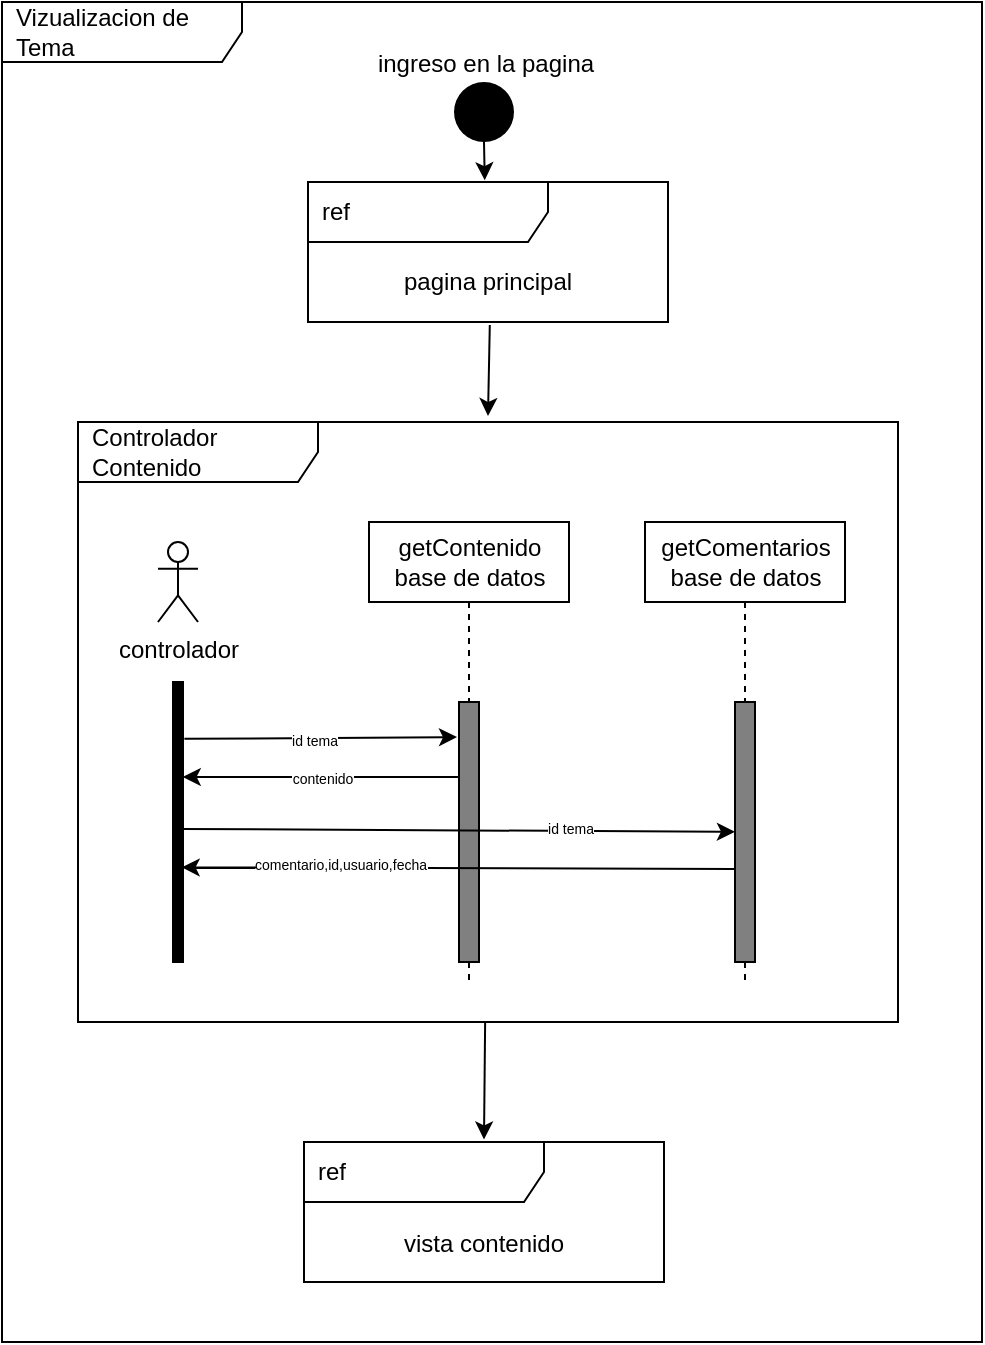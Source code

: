 <mxfile>
    <diagram id="Z2aBhnnyJSMS4t_cNg9V" name="Page-1">
        <mxGraphModel dx="1067" dy="787" grid="1" gridSize="10" guides="1" tooltips="1" connect="1" arrows="1" fold="1" page="1" pageScale="1" pageWidth="850" pageHeight="1100" math="0" shadow="0">
            <root>
                <mxCell id="0"/>
                <mxCell id="1" parent="0"/>
                <mxCell id="2" value="Vizualizacion de Tema" style="shape=umlFrame;whiteSpace=wrap;html=1;width=120;height=30;boundedLbl=1;verticalAlign=middle;align=left;spacingLeft=5;fillColor=default;" parent="1" vertex="1">
                    <mxGeometry x="182" y="90" width="490" height="670" as="geometry"/>
                </mxCell>
                <mxCell id="4" value="Controlador Contenido" style="shape=umlFrame;whiteSpace=wrap;html=1;width=120;height=30;boundedLbl=1;verticalAlign=middle;align=left;spacingLeft=5;" parent="1" vertex="1">
                    <mxGeometry x="220" y="300" width="410" height="300" as="geometry"/>
                </mxCell>
                <mxCell id="10" value="vista contenido" style="text;html=1;strokeColor=none;fillColor=none;align=center;verticalAlign=middle;whiteSpace=wrap;rounded=0;" parent="1" vertex="1">
                    <mxGeometry x="343" y="696" width="160" height="30" as="geometry"/>
                </mxCell>
                <mxCell id="37" style="edgeStyle=none;html=1;exitX=0.5;exitY=1;exitDx=0;exitDy=0;entryX=0.491;entryY=-0.013;entryDx=0;entryDy=0;entryPerimeter=0;" parent="1" source="38" target="39" edge="1">
                    <mxGeometry relative="1" as="geometry"/>
                </mxCell>
                <mxCell id="38" value="" style="ellipse;strokeColor=none;fillColor=#000000;fontColor=#FFFFFF;" parent="1" vertex="1">
                    <mxGeometry x="408" y="130" width="30" height="30" as="geometry"/>
                </mxCell>
                <mxCell id="39" value="ref" style="shape=umlFrame;whiteSpace=wrap;html=1;width=120;height=30;boundedLbl=1;verticalAlign=middle;align=left;spacingLeft=5;" parent="1" vertex="1">
                    <mxGeometry x="335" y="180" width="180" height="70" as="geometry"/>
                </mxCell>
                <mxCell id="40" value="pagina principal" style="text;html=1;strokeColor=none;fillColor=none;align=center;verticalAlign=middle;whiteSpace=wrap;rounded=0;" parent="1" vertex="1">
                    <mxGeometry x="345" y="215" width="160" height="30" as="geometry"/>
                </mxCell>
                <mxCell id="43" value="" style="endArrow=classic;html=1;exitX=0.505;exitY=1.022;exitDx=0;exitDy=0;exitPerimeter=0;entryX=0.5;entryY=-0.01;entryDx=0;entryDy=0;entryPerimeter=0;" parent="1" source="39" target="4" edge="1">
                    <mxGeometry width="50" height="50" relative="1" as="geometry">
                        <mxPoint x="424.64" y="250.7" as="sourcePoint"/>
                        <mxPoint x="490" y="320" as="targetPoint"/>
                    </mxGeometry>
                </mxCell>
                <mxCell id="50" value="getContenido&lt;br&gt;base de datos" style="shape=umlLifeline;perimeter=lifelinePerimeter;whiteSpace=wrap;html=1;container=1;collapsible=0;recursiveResize=0;outlineConnect=0;" parent="1" vertex="1">
                    <mxGeometry x="365.5" y="350" width="100" height="230" as="geometry"/>
                </mxCell>
                <mxCell id="51" value="" style="html=1;points=[];perimeter=orthogonalPerimeter;fillColor=#808080;" parent="50" vertex="1">
                    <mxGeometry x="45" y="90" width="10" height="130" as="geometry"/>
                </mxCell>
                <mxCell id="54" value="" style="html=1;points=[];perimeter=orthogonalPerimeter;fillColor=strokeColor;" parent="1" vertex="1">
                    <mxGeometry x="267.5" y="430" width="5" height="140" as="geometry"/>
                </mxCell>
                <mxCell id="55" value="controlador" style="shape=umlActor;verticalLabelPosition=bottom;verticalAlign=top;html=1;" parent="1" vertex="1">
                    <mxGeometry x="260" y="360" width="20" height="40" as="geometry"/>
                </mxCell>
                <mxCell id="56" value="getComentarios&lt;br&gt;base de datos" style="shape=umlLifeline;perimeter=lifelinePerimeter;whiteSpace=wrap;html=1;container=1;collapsible=0;recursiveResize=0;outlineConnect=0;" parent="1" vertex="1">
                    <mxGeometry x="503.5" y="350" width="100" height="230" as="geometry"/>
                </mxCell>
                <mxCell id="57" value="" style="html=1;points=[];perimeter=orthogonalPerimeter;fillColor=#808080;" parent="56" vertex="1">
                    <mxGeometry x="45" y="90" width="10" height="130" as="geometry"/>
                </mxCell>
                <mxCell id="58" value="" style="endArrow=classic;html=1;exitX=1.138;exitY=0.203;exitDx=0;exitDy=0;exitPerimeter=0;entryX=-0.1;entryY=0.135;entryDx=0;entryDy=0;entryPerimeter=0;" parent="1" source="54" target="51" edge="1">
                    <mxGeometry width="50" height="50" relative="1" as="geometry">
                        <mxPoint x="250" y="420" as="sourcePoint"/>
                        <mxPoint x="300" y="370" as="targetPoint"/>
                    </mxGeometry>
                </mxCell>
                <mxCell id="62" value="&lt;font style=&quot;font-size: 7px;&quot;&gt;id tema&lt;/font&gt;" style="edgeLabel;html=1;align=center;verticalAlign=middle;resizable=0;points=[];" parent="58" vertex="1" connectable="0">
                    <mxGeometry x="-0.054" relative="1" as="geometry">
                        <mxPoint as="offset"/>
                    </mxGeometry>
                </mxCell>
                <mxCell id="59" value="&lt;font style=&quot;font-size: 7px;&quot;&gt;contenido&lt;/font&gt;" style="endArrow=classic;html=1;entryX=0.977;entryY=0.339;entryDx=0;entryDy=0;entryPerimeter=0;" parent="1" source="51" target="54" edge="1">
                    <mxGeometry width="50" height="50" relative="1" as="geometry">
                        <mxPoint x="250" y="420" as="sourcePoint"/>
                        <mxPoint x="180" y="500" as="targetPoint"/>
                    </mxGeometry>
                </mxCell>
                <mxCell id="60" value="" style="endArrow=classic;html=1;exitX=0.792;exitY=0.525;exitDx=0;exitDy=0;exitPerimeter=0;entryX=-0.005;entryY=0.499;entryDx=0;entryDy=0;entryPerimeter=0;" parent="1" source="54" target="57" edge="1">
                    <mxGeometry width="50" height="50" relative="1" as="geometry">
                        <mxPoint x="250.0" y="540.0" as="sourcePoint"/>
                        <mxPoint x="386.0" y="540.04" as="targetPoint"/>
                    </mxGeometry>
                </mxCell>
                <mxCell id="63" value="id tema" style="edgeLabel;html=1;align=center;verticalAlign=middle;resizable=0;points=[];fontSize=7;" parent="60" vertex="1" connectable="0">
                    <mxGeometry x="-0.311" relative="1" as="geometry">
                        <mxPoint x="99" as="offset"/>
                    </mxGeometry>
                </mxCell>
                <mxCell id="61" value="" style="endArrow=classic;html=1;entryX=0.869;entryY=0.662;entryDx=0;entryDy=0;entryPerimeter=0;exitX=-0.012;exitY=0.642;exitDx=0;exitDy=0;exitPerimeter=0;" parent="1" source="57" target="54" edge="1">
                    <mxGeometry width="50" height="50" relative="1" as="geometry">
                        <mxPoint x="370" y="570" as="sourcePoint"/>
                        <mxPoint x="231.885" y="570" as="targetPoint"/>
                    </mxGeometry>
                </mxCell>
                <mxCell id="65" value="comentario,id,usuario,fecha" style="edgeLabel;html=1;align=center;verticalAlign=middle;resizable=0;points=[];fontSize=7;" parent="61" vertex="1" connectable="0">
                    <mxGeometry x="0.433" y="-1" relative="1" as="geometry">
                        <mxPoint as="offset"/>
                    </mxGeometry>
                </mxCell>
                <mxCell id="66" value="ref" style="shape=umlFrame;whiteSpace=wrap;html=1;width=120;height=30;boundedLbl=1;verticalAlign=middle;align=left;spacingLeft=5;" parent="1" vertex="1">
                    <mxGeometry x="333" y="660" width="180" height="70" as="geometry"/>
                </mxCell>
                <mxCell id="67" value="" style="endArrow=classic;html=1;fontSize=7;entryX=0.5;entryY=-0.018;entryDx=0;entryDy=0;entryPerimeter=0;" parent="1" source="4" target="66" edge="1">
                    <mxGeometry width="50" height="50" relative="1" as="geometry">
                        <mxPoint x="380" y="600" as="sourcePoint"/>
                        <mxPoint x="430" y="550" as="targetPoint"/>
                    </mxGeometry>
                </mxCell>
                <mxCell id="69" value="&lt;font color=&quot;#000000&quot;&gt;ingreso en la pagina&lt;/font&gt;" style="text;html=1;strokeColor=none;fillColor=none;align=center;verticalAlign=middle;whiteSpace=wrap;rounded=0;fontColor=#FFFFFF;" vertex="1" parent="1">
                    <mxGeometry x="364" y="106" width="120" height="30" as="geometry"/>
                </mxCell>
            </root>
        </mxGraphModel>
    </diagram>
</mxfile>